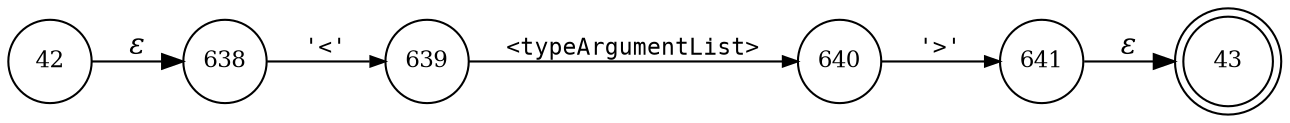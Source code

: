 digraph ATN {
rankdir=LR;
s43[fontsize=11, label="43", shape=doublecircle, fixedsize=true, width=.6];
s640[fontsize=11,label="640", shape=circle, fixedsize=true, width=.55, peripheries=1];
s641[fontsize=11,label="641", shape=circle, fixedsize=true, width=.55, peripheries=1];
s42[fontsize=11,label="42", shape=circle, fixedsize=true, width=.55, peripheries=1];
s638[fontsize=11,label="638", shape=circle, fixedsize=true, width=.55, peripheries=1];
s639[fontsize=11,label="639", shape=circle, fixedsize=true, width=.55, peripheries=1];
s42 -> s638 [fontname="Times-Italic", label="&epsilon;"];
s638 -> s639 [fontsize=11, fontname="Courier", arrowsize=.7, label = "'<'", arrowhead = normal];
s639 -> s640 [fontsize=11, fontname="Courier", arrowsize=.7, label = "<typeArgumentList>", arrowhead = normal];
s640 -> s641 [fontsize=11, fontname="Courier", arrowsize=.7, label = "'>'", arrowhead = normal];
s641 -> s43 [fontname="Times-Italic", label="&epsilon;"];
}